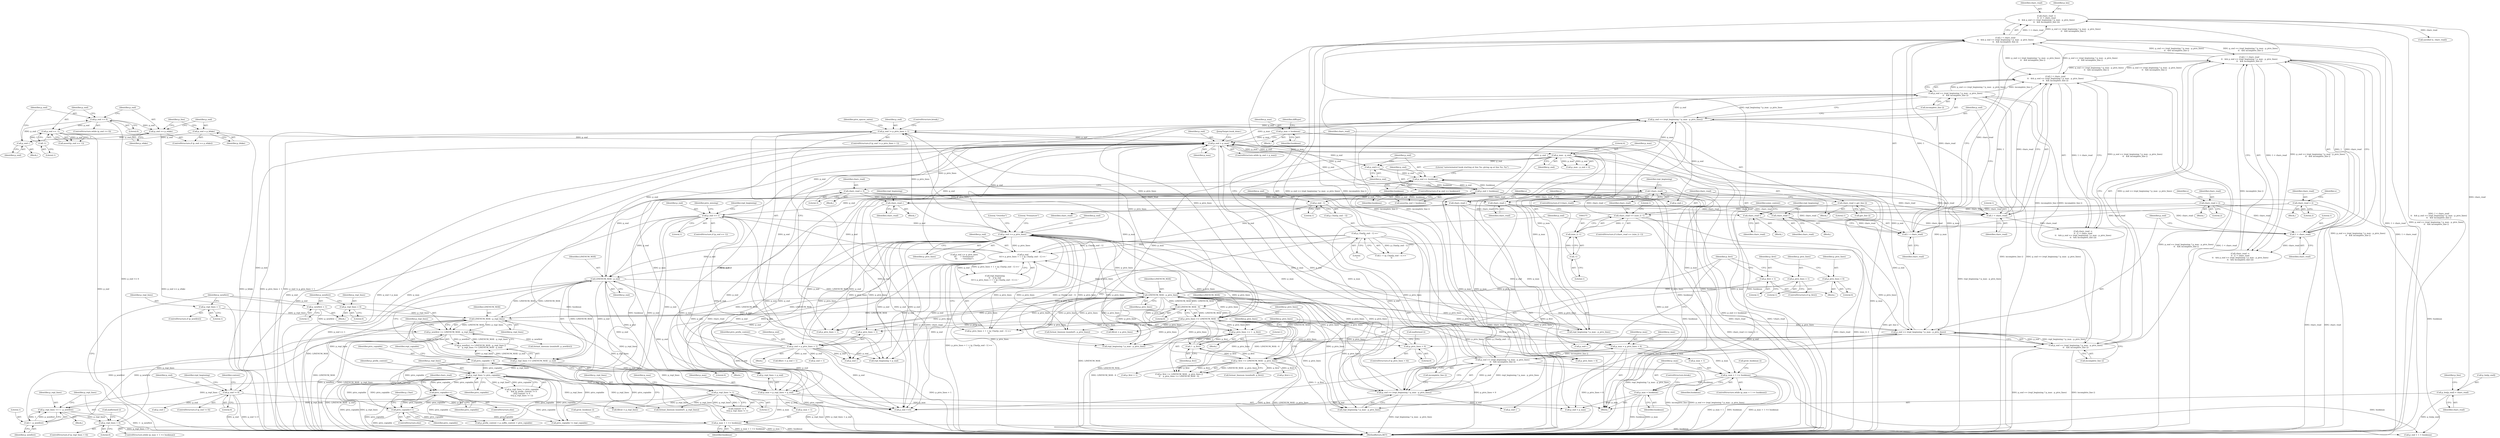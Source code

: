 digraph "0_savannah_0c08d7a902c6fdd49b704623a12d8d672ef18944@API" {
"1000968" [label="(Call,p_len[p_end] = chars_read)"];
"1000954" [label="(Call,chars_read -=\n\t\t  (1 < chars_read\n\t\t   && p_end == (repl_beginning ? p_max : p_ptrn_lines)\n\t\t   && incomplete_line ()))"];
"1000956" [label="(Call,1 < chars_read\n\t\t   && p_end == (repl_beginning ? p_max : p_ptrn_lines)\n\t\t   && incomplete_line ())"];
"1000957" [label="(Call,1 < chars_read)"];
"1000904" [label="(Call,chars_read = 2)"];
"1000920" [label="(Call,chars_read--)"];
"1000891" [label="(Call,chars_read--)"];
"1000382" [label="(Call,!chars_read)"];
"1000372" [label="(Call,chars_read == (size_t) -1)"];
"1000368" [label="(Call,chars_read = get_line ())"];
"1000374" [label="(Call,(size_t) -1)"];
"1000376" [label="(Call,-1)"];
"1000404" [label="(Call,chars_read = 3)"];
"1001158" [label="(Call,1 < chars_read\n\t\t   && p_end == (repl_beginning ? p_max : p_ptrn_lines)\n\t\t   && incomplete_line ())"];
"1001159" [label="(Call,1 < chars_read)"];
"1001103" [label="(Call,chars_read--)"];
"1001132" [label="(Call,chars_read--)"];
"1001116" [label="(Call,chars_read = 2)"];
"1001030" [label="(Call,1 < chars_read\n\t\t   && p_end == (repl_beginning ? p_max : p_ptrn_lines)\n\t\t   && incomplete_line ())"];
"1001031" [label="(Call,1 < chars_read)"];
"1001010" [label="(Call,chars_read--)"];
"1001034" [label="(Call,p_end == (repl_beginning ? p_max : p_ptrn_lines)\n\t\t   && incomplete_line ())"];
"1001035" [label="(Call,p_end == (repl_beginning ? p_max : p_ptrn_lines))"];
"1000427" [label="(Call,p_end < hunkmax)"];
"1000414" [label="(Call,p_end == hunkmax)"];
"1000411" [label="(Call,p_end++)"];
"1000364" [label="(Call,p_end < p_max)"];
"1001163" [label="(Call,p_end == (repl_beginning ? p_max : p_ptrn_lines))"];
"1000396" [label="(Call,p_max - p_end)"];
"1000693" [label="(Call,p_end <= p_ptrn_lines)"];
"1000657" [label="(Call,p_end == 1)"];
"1000642" [label="(Call,p_end\n\t\t\t!= p_ptrn_lines + 1 + (p_Char[p_end - 1] == '\n'))"];
"1000651" [label="(Call,p_end - 1)"];
"1000590" [label="(Call,LINENUM_MAX - p_ptrn_lines)"];
"1000595" [label="(Call,LINENUM_MAX - 6)"];
"1000831" [label="(Call,LINENUM_MAX - p_repl_lines)"];
"1000836" [label="(Call,LINENUM_MAX - p_end)"];
"1000664" [label="(Call,p_end = p_ptrn_lines + 1)"];
"1000593" [label="(Call,p_ptrn_lines >= LINENUM_MAX - 6)"];
"1000809" [label="(Call,p_repl_lines < 0)"];
"1000803" [label="(Call,p_repl_lines += 1 - p_newfirst)"];
"1000805" [label="(Call,1 - p_newfirst)"];
"1000829" [label="(Call,p_newfirst >= LINENUM_MAX - p_repl_lines)"];
"1000824" [label="(Call,p_newfirst = 1)"];
"1000870" [label="(Call,p_repl_lines != 1)"];
"1000859" [label="(Call,p_repl_lines != ptrn_copiable)"];
"1000834" [label="(Call,p_repl_lines >= LINENUM_MAX - p_end)"];
"1001154" [label="(Call,ptrn_copiable++)"];
"1000266" [label="(Call,ptrn_copiable = 0)"];
"1001089" [label="(Call,ptrn_copiable++)"];
"1000816" [label="(Call,p_repl_lines = 1)"];
"1000821" [label="(Call,p_repl_lines = 0)"];
"1000568" [label="(Call,p_ptrn_lines < 0)"];
"1000562" [label="(Call,p_ptrn_lines += 1 - p_first)"];
"1000564" [label="(Call,1 - p_first)"];
"1000588" [label="(Call,p_first >= LINENUM_MAX - p_ptrn_lines)"];
"1000583" [label="(Call,p_first = 1)"];
"1000580" [label="(Call,p_ptrn_lines = 0)"];
"1000575" [label="(Call,p_ptrn_lines = 1)"];
"1000648" [label="(Call,p_Char[p_end - 1] == '\n')"];
"1000473" [label="(Call,p_end != 0)"];
"1000961" [label="(Call,p_end == (repl_beginning ? p_max : p_ptrn_lines))"];
"1001068" [label="(Call,p_end != p_ptrn_lines + 1)"];
"1000181" [label="(Call,p_end == -1)"];
"1000163" [label="(Call,p_end >= 0)"];
"1000178" [label="(Call,p_end--)"];
"1000171" [label="(Call,p_end = p_bfake)"];
"1000168" [label="(Call,p_end == p_efake)"];
"1000183" [label="(Call,-1)"];
"1000616" [label="(Call,p_max = hunkmax)"];
"1000605" [label="(Call,p_max + 1 >= hunkmax)"];
"1000599" [label="(Call,p_max = p_ptrn_lines + 6)"];
"1000197" [label="(Call,p_max = hunkmax)"];
"1000840" [label="(Call,p_max = p_repl_lines + p_end)"];
"1000846" [label="(Call,p_max + 1 >= hunkmax)"];
"1000960" [label="(Call,p_end == (repl_beginning ? p_max : p_ptrn_lines)\n\t\t   && incomplete_line ())"];
"1001162" [label="(Call,p_end == (repl_beginning ? p_max : p_ptrn_lines)\n\t\t   && incomplete_line ())"];
"1000426" [label="(Call,assert(p_end < hunkmax))"];
"1000584" [label="(Identifier,p_first)"];
"1000167" [label="(ControlStructure,if (p_end == p_efake))"];
"1000812" [label="(Call,malformed ())"];
"1000658" [label="(Identifier,p_end)"];
"1001159" [label="(Call,1 < chars_read)"];
"1000581" [label="(Identifier,p_ptrn_lines)"];
"1002772" [label="(MethodReturn,RET)"];
"1001161" [label="(Identifier,chars_read)"];
"1000808" [label="(ControlStructure,if (p_repl_lines < 0))"];
"1000570" [label="(Literal,0)"];
"1000665" [label="(Identifier,p_end)"];
"1000807" [label="(Identifier,p_newfirst)"];
"1000266" [label="(Call,ptrn_copiable = 0)"];
"1000577" [label="(Literal,1)"];
"1000963" [label="(Call,repl_beginning ? p_max : p_ptrn_lines)"];
"1001030" [label="(Call,1 < chars_read\n\t\t   && p_end == (repl_beginning ? p_max : p_ptrn_lines)\n\t\t   && incomplete_line ())"];
"1000811" [label="(Literal,0)"];
"1000657" [label="(Call,p_end == 1)"];
"1001067" [label="(ControlStructure,if (p_end != p_ptrn_lines + 1))"];
"1000580" [label="(Call,p_ptrn_lines = 0)"];
"1000208" [label="(Block,)"];
"1000427" [label="(Call,p_end < hunkmax)"];
"1001070" [label="(Call,p_ptrn_lines + 1)"];
"1000601" [label="(Call,p_ptrn_lines + 6)"];
"1000587" [label="(Call,p_first >= LINENUM_MAX - p_ptrn_lines ||\n\t\t    p_ptrn_lines >= LINENUM_MAX - 6)"];
"1000616" [label="(Call,p_max = hunkmax)"];
"1000656" [label="(ControlStructure,if (p_end == 1))"];
"1000640" [label="(Call,repl_beginning\n\t\t    || (p_end\n\t\t\t!= p_ptrn_lines + 1 + (p_Char[p_end - 1] == '\n')))"];
"1000582" [label="(Literal,0)"];
"1000381" [label="(ControlStructure,if (!chars_read))"];
"1000562" [label="(Call,p_ptrn_lines += 1 - p_first)"];
"1000872" [label="(Literal,1)"];
"1000162" [label="(ControlStructure,while (p_end >= 0))"];
"1000646" [label="(Call,1 + (p_Char[p_end - 1] == '\n'))"];
"1000897" [label="(Identifier,s)"];
"1000475" [label="(Literal,0)"];
"1000818" [label="(Literal,1)"];
"1001319" [label="(Call,p_first++)"];
"1001158" [label="(Call,1 < chars_read\n\t\t   && p_end == (repl_beginning ? p_max : p_ptrn_lines)\n\t\t   && incomplete_line ())"];
"1000829" [label="(Call,p_newfirst >= LINENUM_MAX - p_repl_lines)"];
"1000835" [label="(Identifier,p_repl_lines)"];
"1000151" [label="(Block,)"];
"1000197" [label="(Call,p_max = hunkmax)"];
"1000803" [label="(Call,p_repl_lines += 1 - p_newfirst)"];
"1000547" [label="(Block,)"];
"1000832" [label="(Identifier,LINENUM_MAX)"];
"1000585" [label="(Literal,1)"];
"1000180" [label="(Call,assert(p_end == -1))"];
"1000816" [label="(Call,p_repl_lines = 1)"];
"1000654" [label="(Literal,'\n')"];
"1000961" [label="(Call,p_end == (repl_beginning ? p_max : p_ptrn_lines))"];
"1000573" [label="(ControlStructure,if (p_first))"];
"1001145" [label="(Identifier,some_context)"];
"1000972" [label="(Identifier,chars_read)"];
"1000644" [label="(Call,p_ptrn_lines + 1 + (p_Char[p_end - 1] == '\n'))"];
"1000821" [label="(Call,p_repl_lines = 0)"];
"1000165" [label="(Literal,0)"];
"1000171" [label="(Call,p_end = p_bfake)"];
"1000568" [label="(Call,p_ptrn_lines < 0)"];
"1000366" [label="(Identifier,p_max)"];
"1000172" [label="(Identifier,p_end)"];
"1000415" [label="(Identifier,p_end)"];
"1000576" [label="(Identifier,p_ptrn_lines)"];
"1000830" [label="(Identifier,p_newfirst)"];
"1000837" [label="(Identifier,LINENUM_MAX)"];
"1000564" [label="(Call,1 - p_first)"];
"1001384" [label="(Call,p_prefix_context + p_suffix_context < ptrn_copiable)"];
"1000178" [label="(Call,p_end--)"];
"1000891" [label="(Call,chars_read--)"];
"1001096" [label="(ControlStructure,break;)"];
"1000163" [label="(Call,p_end >= 0)"];
"1000609" [label="(Identifier,hunkmax)"];
"1000271" [label="(Identifier,repl_copiable)"];
"1000968" [label="(Call,p_len[p_end] = chars_read)"];
"1001036" [label="(Identifier,p_end)"];
"1000371" [label="(ControlStructure,if (chars_read == (size_t) -1))"];
"1001165" [label="(Call,repl_beginning ? p_max : p_ptrn_lines)"];
"1000824" [label="(Call,p_newfirst = 1)"];
"1001118" [label="(Literal,2)"];
"1000871" [label="(Identifier,p_repl_lines)"];
"1000612" [label="(Call,grow_hunkmax ())"];
"1000906" [label="(Literal,2)"];
"1000786" [label="(Block,)"];
"1001207" [label="(JumpTarget,hunk_done:)"];
"1001089" [label="(Call,ptrn_copiable++)"];
"1000814" [label="(ControlStructure,if (p_newfirst))"];
"1000563" [label="(Identifier,p_ptrn_lines)"];
"1000510" [label="(Call,p_end--)"];
"1000960" [label="(Call,p_end == (repl_beginning ? p_max : p_ptrn_lines)\n\t\t   && incomplete_line ())"];
"1000642" [label="(Call,p_end\n\t\t\t!= p_ptrn_lines + 1 + (p_Char[p_end - 1] == '\n'))"];
"1000449" [label="(Block,)"];
"1000920" [label="(Call,chars_read--)"];
"1000845" [label="(ControlStructure,while (p_max + 1 >= hunkmax))"];
"1001160" [label="(Literal,1)"];
"1001156" [label="(Call,chars_read -=\n\t\t  (1 < chars_read\n\t\t   && p_end == (repl_beginning ? p_max : p_ptrn_lines)\n\t\t   && incomplete_line ()))"];
"1001253" [label="(Call,fillcnt = p_repl_lines)"];
"1001132" [label="(Call,chars_read--)"];
"1000957" [label="(Call,1 < chars_read)"];
"1000593" [label="(Call,p_ptrn_lines >= LINENUM_MAX - 6)"];
"1001190" [label="(Call,p_end--)"];
"1000826" [label="(Literal,1)"];
"1000164" [label="(Identifier,p_end)"];
"1001062" [label="(Call,p_end--)"];
"1001090" [label="(Identifier,ptrn_copiable)"];
"1000181" [label="(Call,p_end == -1)"];
"1000597" [label="(Literal,6)"];
"1000954" [label="(Call,chars_read -=\n\t\t  (1 < chars_read\n\t\t   && p_end == (repl_beginning ? p_max : p_ptrn_lines)\n\t\t   && incomplete_line ()))"];
"1001075" [label="(Identifier,ptrn_spaces_eaten)"];
"1000170" [label="(Identifier,p_efake)"];
"1000199" [label="(Identifier,hunkmax)"];
"1002680" [label="(Call,p_end + 1 < hunkmax)"];
"1000695" [label="(Identifier,p_ptrn_lines)"];
"1000921" [label="(Identifier,chars_read)"];
"1000870" [label="(Call,p_repl_lines != 1)"];
"1000694" [label="(Identifier,p_end)"];
"1000752" [label="(Call,p_end--)"];
"1000831" [label="(Call,LINENUM_MAX - p_repl_lines)"];
"1001014" [label="(Identifier,repl_beginning)"];
"1000429" [label="(Identifier,hunkmax)"];
"1000675" [label="(Call,fillsrc = p_end + 1)"];
"1001093" [label="(Identifier,p_Char)"];
"1002731" [label="(Call,format_linenum (numbuf1, p_ptrn_lines))"];
"1000418" [label="(Literal,\"unterminated hunk starting at line %s; giving up at line %s: %s\")"];
"1001256" [label="(Call,p_end = p_max)"];
"1001381" [label="(Call,p_first > 1)"];
"1000847" [label="(Call,p_max + 1)"];
"1001210" [label="(Call,p_end >=0)"];
"1000176" [label="(Identifier,p_line)"];
"1001031" [label="(Call,1 < chars_read)"];
"1000428" [label="(Identifier,p_end)"];
"1001169" [label="(Call,incomplete_line ())"];
"1000595" [label="(Call,LINENUM_MAX - 6)"];
"1001007" [label="(Block,)"];
"1000917" [label="(Block,)"];
"1000662" [label="(Identifier,ptrn_missing)"];
"1000376" [label="(Call,-1)"];
"1000809" [label="(Call,p_repl_lines < 0)"];
"1000387" [label="(Identifier,repl_beginning)"];
"1000473" [label="(Call,p_end != 0)"];
"1000805" [label="(Call,1 - p_newfirst)"];
"1001129" [label="(Block,)"];
"1000416" [label="(Identifier,hunkmax)"];
"1000858" [label="(Call,p_repl_lines != ptrn_copiable\n\t\t    && (p_prefix_context != 0\n\t\t\t|| context != 0\n\t\t\t|| p_repl_lines != 1))"];
"1000565" [label="(Literal,1)"];
"1000369" [label="(Identifier,chars_read)"];
"1000412" [label="(Identifier,p_end)"];
"1001163" [label="(Call,p_end == (repl_beginning ? p_max : p_ptrn_lines))"];
"1000380" [label="(Literal,1)"];
"1000693" [label="(Call,p_end <= p_ptrn_lines)"];
"1001035" [label="(Call,p_end == (repl_beginning ? p_max : p_ptrn_lines))"];
"1000591" [label="(Identifier,LINENUM_MAX)"];
"1000825" [label="(Identifier,p_newfirst)"];
"1000866" [label="(Call,context != 0\n\t\t\t|| p_repl_lines != 1)"];
"1000820" [label="(Block,)"];
"1001157" [label="(Identifier,chars_read)"];
"1000479" [label="(Identifier,repl_beginning)"];
"1000575" [label="(Call,p_ptrn_lines = 1)"];
"1001034" [label="(Call,p_end == (repl_beginning ? p_max : p_ptrn_lines)\n\t\t   && incomplete_line ())"];
"1000677" [label="(Call,p_end + 1)"];
"1000861" [label="(Identifier,ptrn_copiable)"];
"1000267" [label="(Identifier,ptrn_copiable)"];
"1001154" [label="(Call,ptrn_copiable++)"];
"1001123" [label="(Identifier,s)"];
"1000653" [label="(Literal,1)"];
"1000583" [label="(Call,p_first = 1)"];
"1000405" [label="(Identifier,chars_read)"];
"1000969" [label="(Call,p_len[p_end])"];
"1000840" [label="(Call,p_max = p_repl_lines + p_end)"];
"1001162" [label="(Call,p_end == (repl_beginning ? p_max : p_ptrn_lines)\n\t\t   && incomplete_line ())"];
"1000683" [label="(Call,fillcnt = p_ptrn_lines)"];
"1000834" [label="(Call,p_repl_lines >= LINENUM_MAX - p_end)"];
"1000859" [label="(Call,p_repl_lines != ptrn_copiable)"];
"1000652" [label="(Identifier,p_end)"];
"1000372" [label="(Call,chars_read == (size_t) -1)"];
"1001153" [label="(ControlStructure,else)"];
"1000168" [label="(Call,p_end == p_efake)"];
"1000666" [label="(Call,p_ptrn_lines + 1)"];
"1000958" [label="(Literal,1)"];
"1000905" [label="(Identifier,chars_read)"];
"1000579" [label="(Block,)"];
"1000397" [label="(Identifier,p_max)"];
"1000203" [label="(Identifier,difftype)"];
"1000904" [label="(Call,chars_read = 2)"];
"1000860" [label="(Identifier,p_repl_lines)"];
"1001068" [label="(Call,p_end != p_ptrn_lines + 1)"];
"1000268" [label="(Literal,0)"];
"1000689" [label="(Identifier,repl_beginning)"];
"1002728" [label="(Call,format_linenum (numbuf0, p_first))"];
"1000383" [label="(Identifier,chars_read)"];
"1000841" [label="(Identifier,p_max)"];
"1000569" [label="(Identifier,p_ptrn_lines)"];
"1001069" [label="(Identifier,p_end)"];
"1000959" [label="(Identifier,chars_read)"];
"1001037" [label="(Call,repl_beginning ? p_max : p_ptrn_lines)"];
"1002747" [label="(Call,format_linenum (numbuf1, p_repl_lines))"];
"1000956" [label="(Call,1 < chars_read\n\t\t   && p_end == (repl_beginning ? p_max : p_ptrn_lines)\n\t\t   && incomplete_line ())"];
"1000607" [label="(Identifier,p_max)"];
"1000606" [label="(Call,p_max + 1)"];
"1000169" [label="(Identifier,p_end)"];
"1000892" [label="(Identifier,chars_read)"];
"1000846" [label="(Call,p_max + 1 >= hunkmax)"];
"1000648" [label="(Call,p_Char[p_end - 1] == '\n')"];
"1000373" [label="(Identifier,chars_read)"];
"1000399" [label="(Literal,4)"];
"1000649" [label="(Call,p_Char[p_end - 1])"];
"1000198" [label="(Identifier,p_max)"];
"1000804" [label="(Identifier,p_repl_lines)"];
"1000472" [label="(ControlStructure,if (p_end != 0))"];
"1000571" [label="(Call,malformed ())"];
"1000173" [label="(Identifier,p_bfake)"];
"1000697" [label="(Literal,\"Overdue\")"];
"1000474" [label="(Identifier,p_end)"];
"1000374" [label="(Call,(size_t) -1)"];
"1000659" [label="(Literal,1)"];
"1000864" [label="(Identifier,p_prefix_context)"];
"1001109" [label="(Identifier,s)"];
"1001103" [label="(Call,chars_read--)"];
"1000183" [label="(Call,-1)"];
"1000406" [label="(Literal,3)"];
"1000365" [label="(Identifier,p_end)"];
"1000599" [label="(Call,p_max = p_ptrn_lines + 6)"];
"1002744" [label="(Call,format_linenum (numbuf0, p_newfirst))"];
"1000617" [label="(Identifier,p_max)"];
"1000850" [label="(Identifier,hunkmax)"];
"1000382" [label="(Call,!chars_read)"];
"1000400" [label="(Block,)"];
"1000692" [label="(Call,p_end <= p_ptrn_lines\n\t\t\t      ? \"Premature\"\n\t\t\t      : \"Overdue\")"];
"1000414" [label="(Call,p_end == hunkmax)"];
"1000975" [label="(Identifier,p_line)"];
"1000594" [label="(Identifier,p_ptrn_lines)"];
"1000696" [label="(Literal,\"Premature\")"];
"1000810" [label="(Identifier,p_repl_lines)"];
"1000600" [label="(Identifier,p_max)"];
"1000370" [label="(Call,get_line ())"];
"1000590" [label="(Call,LINENUM_MAX - p_ptrn_lines)"];
"1000670" [label="(Identifier,ptrn_prefix_context)"];
"1000842" [label="(Call,p_repl_lines + p_end)"];
"1000413" [label="(ControlStructure,if (p_end == hunkmax))"];
"1000182" [label="(Identifier,p_end)"];
"1000822" [label="(Identifier,p_repl_lines)"];
"1001264" [label="(Call,ptrn_copiable != repl_copiable)"];
"1001104" [label="(Identifier,chars_read)"];
"1001033" [label="(Identifier,chars_read)"];
"1000651" [label="(Call,p_end - 1)"];
"1000955" [label="(Identifier,chars_read)"];
"1000411" [label="(Call,p_end++)"];
"1000619" [label="(ControlStructure,break;)"];
"1001028" [label="(Call,chars_read -=\n\t\t  (1 < chars_read\n\t\t   && p_end == (repl_beginning ? p_max : p_ptrn_lines)\n\t\t   && incomplete_line ()))"];
"1001155" [label="(Identifier,ptrn_copiable)"];
"1001133" [label="(Identifier,chars_read)"];
"1001011" [label="(Identifier,chars_read)"];
"1000404" [label="(Call,chars_read = 3)"];
"1000395" [label="(Call,p_max - p_end < 4)"];
"1000806" [label="(Literal,1)"];
"1000828" [label="(Call,p_newfirst >= LINENUM_MAX - p_repl_lines ||\n\t\t    p_repl_lines >= LINENUM_MAX - p_end)"];
"1001088" [label="(ControlStructure,else)"];
"1000377" [label="(Literal,1)"];
"1000396" [label="(Call,p_max - p_end)"];
"1000988" [label="(Call,p_end--)"];
"1000664" [label="(Call,p_end = p_ptrn_lines + 1)"];
"1000566" [label="(Identifier,p_first)"];
"1001117" [label="(Identifier,chars_read)"];
"1000493" [label="(Identifier,context)"];
"1000166" [label="(Block,)"];
"1000367" [label="(Block,)"];
"1000970" [label="(Identifier,p_len)"];
"1000596" [label="(Identifier,LINENUM_MAX)"];
"1000179" [label="(Identifier,p_end)"];
"1000911" [label="(Identifier,s)"];
"1000567" [label="(ControlStructure,if (p_ptrn_lines < 0))"];
"1000589" [label="(Identifier,p_first)"];
"1000836" [label="(Call,LINENUM_MAX - p_end)"];
"1000605" [label="(Call,p_max + 1 >= hunkmax)"];
"1000643" [label="(Identifier,p_end)"];
"1000618" [label="(Identifier,hunkmax)"];
"1000853" [label="(Call,grow_hunkmax ())"];
"1000838" [label="(Identifier,p_end)"];
"1001164" [label="(Identifier,p_end)"];
"1000184" [label="(Literal,1)"];
"1000588" [label="(Call,p_first >= LINENUM_MAX - p_ptrn_lines)"];
"1000967" [label="(Call,incomplete_line ())"];
"1000724" [label="(Call,repl_beginning = p_end)"];
"1000368" [label="(Call,chars_read = get_line ())"];
"1000962" [label="(Identifier,p_end)"];
"1001041" [label="(Call,incomplete_line ())"];
"1000833" [label="(Identifier,p_repl_lines)"];
"1001010" [label="(Call,chars_read--)"];
"1000364" [label="(Call,p_end < p_max)"];
"1001112" [label="(Block,)"];
"1000977" [label="(Call,savebuf (s, chars_read))"];
"1000848" [label="(Identifier,p_max)"];
"1000900" [label="(Block,)"];
"1000934" [label="(Identifier,repl_beginning)"];
"1000817" [label="(Identifier,p_repl_lines)"];
"1000398" [label="(Identifier,p_end)"];
"1000823" [label="(Literal,0)"];
"1000592" [label="(Identifier,p_ptrn_lines)"];
"1000604" [label="(ControlStructure,while (p_max + 1 >= hunkmax))"];
"1000363" [label="(ControlStructure,while (p_end < p_max))"];
"1000660" [label="(Block,)"];
"1001032" [label="(Literal,1)"];
"1001116" [label="(Call,chars_read = 2)"];
"1000968" -> "1000449"  [label="AST: "];
"1000968" -> "1000972"  [label="CFG: "];
"1000969" -> "1000968"  [label="AST: "];
"1000972" -> "1000968"  [label="AST: "];
"1000975" -> "1000968"  [label="CFG: "];
"1000968" -> "1002772"  [label="DDG: p_len[p_end]"];
"1000954" -> "1000968"  [label="DDG: chars_read"];
"1000954" -> "1000449"  [label="AST: "];
"1000954" -> "1000956"  [label="CFG: "];
"1000955" -> "1000954"  [label="AST: "];
"1000956" -> "1000954"  [label="AST: "];
"1000970" -> "1000954"  [label="CFG: "];
"1000954" -> "1002772"  [label="DDG: 1 < chars_read\n\t\t   && p_end == (repl_beginning ? p_max : p_ptrn_lines)\n\t\t   && incomplete_line ()"];
"1000956" -> "1000954"  [label="DDG: 1 < chars_read"];
"1000956" -> "1000954"  [label="DDG: p_end == (repl_beginning ? p_max : p_ptrn_lines)\n\t\t   && incomplete_line ()"];
"1000957" -> "1000954"  [label="DDG: chars_read"];
"1000954" -> "1000977"  [label="DDG: chars_read"];
"1000956" -> "1000957"  [label="CFG: "];
"1000956" -> "1000960"  [label="CFG: "];
"1000957" -> "1000956"  [label="AST: "];
"1000960" -> "1000956"  [label="AST: "];
"1000956" -> "1002772"  [label="DDG: 1 < chars_read"];
"1000956" -> "1002772"  [label="DDG: p_end == (repl_beginning ? p_max : p_ptrn_lines)\n\t\t   && incomplete_line ()"];
"1000957" -> "1000956"  [label="DDG: 1"];
"1000957" -> "1000956"  [label="DDG: chars_read"];
"1001158" -> "1000956"  [label="DDG: p_end == (repl_beginning ? p_max : p_ptrn_lines)\n\t\t   && incomplete_line ()"];
"1001030" -> "1000956"  [label="DDG: p_end == (repl_beginning ? p_max : p_ptrn_lines)\n\t\t   && incomplete_line ()"];
"1000960" -> "1000956"  [label="DDG: p_end == (repl_beginning ? p_max : p_ptrn_lines)"];
"1000960" -> "1000956"  [label="DDG: incomplete_line ()"];
"1000956" -> "1001030"  [label="DDG: p_end == (repl_beginning ? p_max : p_ptrn_lines)\n\t\t   && incomplete_line ()"];
"1000956" -> "1001158"  [label="DDG: p_end == (repl_beginning ? p_max : p_ptrn_lines)\n\t\t   && incomplete_line ()"];
"1000957" -> "1000959"  [label="CFG: "];
"1000958" -> "1000957"  [label="AST: "];
"1000959" -> "1000957"  [label="AST: "];
"1000962" -> "1000957"  [label="CFG: "];
"1000904" -> "1000957"  [label="DDG: chars_read"];
"1000920" -> "1000957"  [label="DDG: chars_read"];
"1000891" -> "1000957"  [label="DDG: chars_read"];
"1000904" -> "1000900"  [label="AST: "];
"1000904" -> "1000906"  [label="CFG: "];
"1000905" -> "1000904"  [label="AST: "];
"1000906" -> "1000904"  [label="AST: "];
"1000911" -> "1000904"  [label="CFG: "];
"1000904" -> "1002772"  [label="DDG: chars_read"];
"1000904" -> "1000920"  [label="DDG: chars_read"];
"1000920" -> "1000917"  [label="AST: "];
"1000920" -> "1000921"  [label="CFG: "];
"1000921" -> "1000920"  [label="AST: "];
"1000934" -> "1000920"  [label="CFG: "];
"1000891" -> "1000920"  [label="DDG: chars_read"];
"1000891" -> "1000449"  [label="AST: "];
"1000891" -> "1000892"  [label="CFG: "];
"1000892" -> "1000891"  [label="AST: "];
"1000897" -> "1000891"  [label="CFG: "];
"1000891" -> "1002772"  [label="DDG: chars_read"];
"1000382" -> "1000891"  [label="DDG: chars_read"];
"1000404" -> "1000891"  [label="DDG: chars_read"];
"1000382" -> "1000381"  [label="AST: "];
"1000382" -> "1000383"  [label="CFG: "];
"1000383" -> "1000382"  [label="AST: "];
"1000387" -> "1000382"  [label="CFG: "];
"1000412" -> "1000382"  [label="CFG: "];
"1000382" -> "1002772"  [label="DDG: chars_read"];
"1000382" -> "1002772"  [label="DDG: !chars_read"];
"1000372" -> "1000382"  [label="DDG: chars_read"];
"1000382" -> "1001010"  [label="DDG: chars_read"];
"1000382" -> "1001031"  [label="DDG: chars_read"];
"1000382" -> "1001103"  [label="DDG: chars_read"];
"1000372" -> "1000371"  [label="AST: "];
"1000372" -> "1000374"  [label="CFG: "];
"1000373" -> "1000372"  [label="AST: "];
"1000374" -> "1000372"  [label="AST: "];
"1000380" -> "1000372"  [label="CFG: "];
"1000383" -> "1000372"  [label="CFG: "];
"1000372" -> "1002772"  [label="DDG: chars_read"];
"1000372" -> "1002772"  [label="DDG: chars_read == (size_t) -1"];
"1000372" -> "1002772"  [label="DDG: (size_t) -1"];
"1000368" -> "1000372"  [label="DDG: chars_read"];
"1000374" -> "1000372"  [label="DDG: -1"];
"1000368" -> "1000367"  [label="AST: "];
"1000368" -> "1000370"  [label="CFG: "];
"1000369" -> "1000368"  [label="AST: "];
"1000370" -> "1000368"  [label="AST: "];
"1000373" -> "1000368"  [label="CFG: "];
"1000368" -> "1002772"  [label="DDG: get_line ()"];
"1000374" -> "1000376"  [label="CFG: "];
"1000375" -> "1000374"  [label="AST: "];
"1000376" -> "1000374"  [label="AST: "];
"1000376" -> "1000374"  [label="DDG: 1"];
"1000376" -> "1000377"  [label="CFG: "];
"1000377" -> "1000376"  [label="AST: "];
"1000404" -> "1000400"  [label="AST: "];
"1000404" -> "1000406"  [label="CFG: "];
"1000405" -> "1000404"  [label="AST: "];
"1000406" -> "1000404"  [label="AST: "];
"1000412" -> "1000404"  [label="CFG: "];
"1000404" -> "1002772"  [label="DDG: chars_read"];
"1000404" -> "1001010"  [label="DDG: chars_read"];
"1000404" -> "1001031"  [label="DDG: chars_read"];
"1000404" -> "1001103"  [label="DDG: chars_read"];
"1001158" -> "1001156"  [label="AST: "];
"1001158" -> "1001159"  [label="CFG: "];
"1001158" -> "1001162"  [label="CFG: "];
"1001159" -> "1001158"  [label="AST: "];
"1001162" -> "1001158"  [label="AST: "];
"1001156" -> "1001158"  [label="CFG: "];
"1001158" -> "1002772"  [label="DDG: 1 < chars_read"];
"1001158" -> "1002772"  [label="DDG: p_end == (repl_beginning ? p_max : p_ptrn_lines)\n\t\t   && incomplete_line ()"];
"1001158" -> "1001030"  [label="DDG: p_end == (repl_beginning ? p_max : p_ptrn_lines)\n\t\t   && incomplete_line ()"];
"1001158" -> "1001156"  [label="DDG: 1 < chars_read"];
"1001158" -> "1001156"  [label="DDG: p_end == (repl_beginning ? p_max : p_ptrn_lines)\n\t\t   && incomplete_line ()"];
"1001159" -> "1001158"  [label="DDG: 1"];
"1001159" -> "1001158"  [label="DDG: chars_read"];
"1001030" -> "1001158"  [label="DDG: p_end == (repl_beginning ? p_max : p_ptrn_lines)\n\t\t   && incomplete_line ()"];
"1001162" -> "1001158"  [label="DDG: p_end == (repl_beginning ? p_max : p_ptrn_lines)"];
"1001162" -> "1001158"  [label="DDG: incomplete_line ()"];
"1001159" -> "1001161"  [label="CFG: "];
"1001160" -> "1001159"  [label="AST: "];
"1001161" -> "1001159"  [label="AST: "];
"1001164" -> "1001159"  [label="CFG: "];
"1001159" -> "1001156"  [label="DDG: chars_read"];
"1001103" -> "1001159"  [label="DDG: chars_read"];
"1001132" -> "1001159"  [label="DDG: chars_read"];
"1001116" -> "1001159"  [label="DDG: chars_read"];
"1001103" -> "1000449"  [label="AST: "];
"1001103" -> "1001104"  [label="CFG: "];
"1001104" -> "1001103"  [label="AST: "];
"1001109" -> "1001103"  [label="CFG: "];
"1001103" -> "1002772"  [label="DDG: chars_read"];
"1001103" -> "1001132"  [label="DDG: chars_read"];
"1001132" -> "1001129"  [label="AST: "];
"1001132" -> "1001133"  [label="CFG: "];
"1001133" -> "1001132"  [label="AST: "];
"1001145" -> "1001132"  [label="CFG: "];
"1001116" -> "1001132"  [label="DDG: chars_read"];
"1001116" -> "1001112"  [label="AST: "];
"1001116" -> "1001118"  [label="CFG: "];
"1001117" -> "1001116"  [label="AST: "];
"1001118" -> "1001116"  [label="AST: "];
"1001123" -> "1001116"  [label="CFG: "];
"1001116" -> "1002772"  [label="DDG: chars_read"];
"1001030" -> "1001028"  [label="AST: "];
"1001030" -> "1001031"  [label="CFG: "];
"1001030" -> "1001034"  [label="CFG: "];
"1001031" -> "1001030"  [label="AST: "];
"1001034" -> "1001030"  [label="AST: "];
"1001028" -> "1001030"  [label="CFG: "];
"1001030" -> "1002772"  [label="DDG: p_end == (repl_beginning ? p_max : p_ptrn_lines)\n\t\t   && incomplete_line ()"];
"1001030" -> "1002772"  [label="DDG: 1 < chars_read"];
"1001030" -> "1001028"  [label="DDG: 1 < chars_read"];
"1001030" -> "1001028"  [label="DDG: p_end == (repl_beginning ? p_max : p_ptrn_lines)\n\t\t   && incomplete_line ()"];
"1001031" -> "1001030"  [label="DDG: 1"];
"1001031" -> "1001030"  [label="DDG: chars_read"];
"1001034" -> "1001030"  [label="DDG: p_end == (repl_beginning ? p_max : p_ptrn_lines)"];
"1001034" -> "1001030"  [label="DDG: incomplete_line ()"];
"1001031" -> "1001033"  [label="CFG: "];
"1001032" -> "1001031"  [label="AST: "];
"1001033" -> "1001031"  [label="AST: "];
"1001036" -> "1001031"  [label="CFG: "];
"1001031" -> "1001028"  [label="DDG: chars_read"];
"1001010" -> "1001031"  [label="DDG: chars_read"];
"1001010" -> "1001007"  [label="AST: "];
"1001010" -> "1001011"  [label="CFG: "];
"1001011" -> "1001010"  [label="AST: "];
"1001014" -> "1001010"  [label="CFG: "];
"1001010" -> "1002772"  [label="DDG: chars_read"];
"1001034" -> "1001035"  [label="CFG: "];
"1001034" -> "1001041"  [label="CFG: "];
"1001035" -> "1001034"  [label="AST: "];
"1001041" -> "1001034"  [label="AST: "];
"1001034" -> "1002772"  [label="DDG: incomplete_line ()"];
"1001034" -> "1002772"  [label="DDG: p_end == (repl_beginning ? p_max : p_ptrn_lines)"];
"1001034" -> "1000960"  [label="DDG: incomplete_line ()"];
"1001035" -> "1001034"  [label="DDG: p_end"];
"1001035" -> "1001034"  [label="DDG: repl_beginning ? p_max : p_ptrn_lines"];
"1000960" -> "1001034"  [label="DDG: incomplete_line ()"];
"1001162" -> "1001034"  [label="DDG: incomplete_line ()"];
"1001034" -> "1001162"  [label="DDG: incomplete_line ()"];
"1001035" -> "1001037"  [label="CFG: "];
"1001036" -> "1001035"  [label="AST: "];
"1001037" -> "1001035"  [label="AST: "];
"1001041" -> "1001035"  [label="CFG: "];
"1001035" -> "1002772"  [label="DDG: repl_beginning ? p_max : p_ptrn_lines"];
"1000427" -> "1001035"  [label="DDG: p_end"];
"1000396" -> "1001035"  [label="DDG: p_max"];
"1000364" -> "1001035"  [label="DDG: p_max"];
"1000693" -> "1001035"  [label="DDG: p_ptrn_lines"];
"1000590" -> "1001035"  [label="DDG: p_ptrn_lines"];
"1000593" -> "1001035"  [label="DDG: p_ptrn_lines"];
"1001035" -> "1001062"  [label="DDG: p_end"];
"1001035" -> "1001068"  [label="DDG: p_end"];
"1000427" -> "1000426"  [label="AST: "];
"1000427" -> "1000429"  [label="CFG: "];
"1000428" -> "1000427"  [label="AST: "];
"1000429" -> "1000427"  [label="AST: "];
"1000426" -> "1000427"  [label="CFG: "];
"1000427" -> "1002772"  [label="DDG: hunkmax"];
"1000427" -> "1000364"  [label="DDG: p_end"];
"1000427" -> "1000414"  [label="DDG: hunkmax"];
"1000427" -> "1000426"  [label="DDG: p_end"];
"1000427" -> "1000426"  [label="DDG: hunkmax"];
"1000414" -> "1000427"  [label="DDG: p_end"];
"1000414" -> "1000427"  [label="DDG: hunkmax"];
"1000427" -> "1000473"  [label="DDG: p_end"];
"1000427" -> "1000605"  [label="DDG: hunkmax"];
"1000427" -> "1000651"  [label="DDG: p_end"];
"1000427" -> "1000657"  [label="DDG: p_end"];
"1000427" -> "1000724"  [label="DDG: p_end"];
"1000427" -> "1000752"  [label="DDG: p_end"];
"1000427" -> "1000836"  [label="DDG: p_end"];
"1000427" -> "1000840"  [label="DDG: p_end"];
"1000427" -> "1000842"  [label="DDG: p_end"];
"1000427" -> "1000846"  [label="DDG: hunkmax"];
"1000427" -> "1000961"  [label="DDG: p_end"];
"1000427" -> "1000988"  [label="DDG: p_end"];
"1000427" -> "1001062"  [label="DDG: p_end"];
"1000427" -> "1001068"  [label="DDG: p_end"];
"1000427" -> "1001163"  [label="DDG: p_end"];
"1000427" -> "1001190"  [label="DDG: p_end"];
"1000427" -> "1001210"  [label="DDG: p_end"];
"1000427" -> "1002680"  [label="DDG: hunkmax"];
"1000414" -> "1000413"  [label="AST: "];
"1000414" -> "1000416"  [label="CFG: "];
"1000415" -> "1000414"  [label="AST: "];
"1000416" -> "1000414"  [label="AST: "];
"1000418" -> "1000414"  [label="CFG: "];
"1000428" -> "1000414"  [label="CFG: "];
"1000414" -> "1002772"  [label="DDG: p_end == hunkmax"];
"1000411" -> "1000414"  [label="DDG: p_end"];
"1000846" -> "1000414"  [label="DDG: hunkmax"];
"1000605" -> "1000414"  [label="DDG: hunkmax"];
"1000411" -> "1000367"  [label="AST: "];
"1000411" -> "1000412"  [label="CFG: "];
"1000412" -> "1000411"  [label="AST: "];
"1000415" -> "1000411"  [label="CFG: "];
"1000364" -> "1000411"  [label="DDG: p_end"];
"1000396" -> "1000411"  [label="DDG: p_end"];
"1000364" -> "1000363"  [label="AST: "];
"1000364" -> "1000366"  [label="CFG: "];
"1000365" -> "1000364"  [label="AST: "];
"1000366" -> "1000364"  [label="AST: "];
"1000369" -> "1000364"  [label="CFG: "];
"1001207" -> "1000364"  [label="CFG: "];
"1000364" -> "1002772"  [label="DDG: p_end"];
"1000364" -> "1002772"  [label="DDG: p_end < p_max"];
"1000364" -> "1002772"  [label="DDG: p_max"];
"1001163" -> "1000364"  [label="DDG: p_end"];
"1000473" -> "1000364"  [label="DDG: p_end"];
"1000961" -> "1000364"  [label="DDG: p_end"];
"1001068" -> "1000364"  [label="DDG: p_end"];
"1000181" -> "1000364"  [label="DDG: p_end"];
"1000836" -> "1000364"  [label="DDG: p_end"];
"1000657" -> "1000364"  [label="DDG: p_end"];
"1000693" -> "1000364"  [label="DDG: p_end"];
"1000642" -> "1000364"  [label="DDG: p_end"];
"1000664" -> "1000364"  [label="DDG: p_end"];
"1000396" -> "1000364"  [label="DDG: p_max"];
"1000616" -> "1000364"  [label="DDG: p_max"];
"1000197" -> "1000364"  [label="DDG: p_max"];
"1000840" -> "1000364"  [label="DDG: p_max"];
"1000364" -> "1000396"  [label="DDG: p_max"];
"1000364" -> "1000396"  [label="DDG: p_end"];
"1000364" -> "1000961"  [label="DDG: p_max"];
"1000364" -> "1000963"  [label="DDG: p_max"];
"1000364" -> "1001037"  [label="DDG: p_max"];
"1000364" -> "1001163"  [label="DDG: p_max"];
"1000364" -> "1001165"  [label="DDG: p_max"];
"1000364" -> "1001210"  [label="DDG: p_end"];
"1000364" -> "1001256"  [label="DDG: p_max"];
"1001163" -> "1001162"  [label="AST: "];
"1001163" -> "1001165"  [label="CFG: "];
"1001164" -> "1001163"  [label="AST: "];
"1001165" -> "1001163"  [label="AST: "];
"1001169" -> "1001163"  [label="CFG: "];
"1001162" -> "1001163"  [label="CFG: "];
"1001163" -> "1002772"  [label="DDG: repl_beginning ? p_max : p_ptrn_lines"];
"1001163" -> "1001162"  [label="DDG: p_end"];
"1001163" -> "1001162"  [label="DDG: repl_beginning ? p_max : p_ptrn_lines"];
"1000396" -> "1001163"  [label="DDG: p_max"];
"1000693" -> "1001163"  [label="DDG: p_ptrn_lines"];
"1000590" -> "1001163"  [label="DDG: p_ptrn_lines"];
"1000593" -> "1001163"  [label="DDG: p_ptrn_lines"];
"1001163" -> "1001190"  [label="DDG: p_end"];
"1001163" -> "1001210"  [label="DDG: p_end"];
"1000396" -> "1000395"  [label="AST: "];
"1000396" -> "1000398"  [label="CFG: "];
"1000397" -> "1000396"  [label="AST: "];
"1000398" -> "1000396"  [label="AST: "];
"1000399" -> "1000396"  [label="CFG: "];
"1000396" -> "1002772"  [label="DDG: p_max"];
"1000396" -> "1000395"  [label="DDG: p_max"];
"1000396" -> "1000395"  [label="DDG: p_end"];
"1000396" -> "1000961"  [label="DDG: p_max"];
"1000396" -> "1000963"  [label="DDG: p_max"];
"1000396" -> "1001037"  [label="DDG: p_max"];
"1000396" -> "1001165"  [label="DDG: p_max"];
"1000396" -> "1001256"  [label="DDG: p_max"];
"1000693" -> "1000692"  [label="AST: "];
"1000693" -> "1000695"  [label="CFG: "];
"1000694" -> "1000693"  [label="AST: "];
"1000695" -> "1000693"  [label="AST: "];
"1000696" -> "1000693"  [label="CFG: "];
"1000697" -> "1000693"  [label="CFG: "];
"1000693" -> "1002772"  [label="DDG: p_ptrn_lines"];
"1000693" -> "1000562"  [label="DDG: p_ptrn_lines"];
"1000693" -> "1000642"  [label="DDG: p_ptrn_lines"];
"1000693" -> "1000644"  [label="DDG: p_ptrn_lines"];
"1000693" -> "1000664"  [label="DDG: p_ptrn_lines"];
"1000693" -> "1000666"  [label="DDG: p_ptrn_lines"];
"1000693" -> "1000683"  [label="DDG: p_ptrn_lines"];
"1000657" -> "1000693"  [label="DDG: p_end"];
"1000590" -> "1000693"  [label="DDG: p_ptrn_lines"];
"1000593" -> "1000693"  [label="DDG: p_ptrn_lines"];
"1000693" -> "1000724"  [label="DDG: p_end"];
"1000693" -> "1000752"  [label="DDG: p_end"];
"1000693" -> "1000836"  [label="DDG: p_end"];
"1000693" -> "1000840"  [label="DDG: p_end"];
"1000693" -> "1000842"  [label="DDG: p_end"];
"1000693" -> "1000961"  [label="DDG: p_ptrn_lines"];
"1000693" -> "1000963"  [label="DDG: p_ptrn_lines"];
"1000693" -> "1001037"  [label="DDG: p_ptrn_lines"];
"1000693" -> "1001068"  [label="DDG: p_ptrn_lines"];
"1000693" -> "1001070"  [label="DDG: p_ptrn_lines"];
"1000693" -> "1001165"  [label="DDG: p_ptrn_lines"];
"1000693" -> "1001210"  [label="DDG: p_end"];
"1000693" -> "1002731"  [label="DDG: p_ptrn_lines"];
"1000657" -> "1000656"  [label="AST: "];
"1000657" -> "1000659"  [label="CFG: "];
"1000658" -> "1000657"  [label="AST: "];
"1000659" -> "1000657"  [label="AST: "];
"1000662" -> "1000657"  [label="CFG: "];
"1000689" -> "1000657"  [label="CFG: "];
"1000657" -> "1002772"  [label="DDG: p_end == 1"];
"1000642" -> "1000657"  [label="DDG: p_end"];
"1000657" -> "1000724"  [label="DDG: p_end"];
"1000657" -> "1000752"  [label="DDG: p_end"];
"1000657" -> "1000836"  [label="DDG: p_end"];
"1000657" -> "1000840"  [label="DDG: p_end"];
"1000657" -> "1000842"  [label="DDG: p_end"];
"1000657" -> "1001210"  [label="DDG: p_end"];
"1000642" -> "1000640"  [label="AST: "];
"1000642" -> "1000644"  [label="CFG: "];
"1000643" -> "1000642"  [label="AST: "];
"1000644" -> "1000642"  [label="AST: "];
"1000640" -> "1000642"  [label="CFG: "];
"1000642" -> "1002772"  [label="DDG: p_ptrn_lines + 1 + (p_Char[p_end - 1] == '\n')"];
"1000642" -> "1000640"  [label="DDG: p_end"];
"1000642" -> "1000640"  [label="DDG: p_ptrn_lines + 1 + (p_Char[p_end - 1] == '\n')"];
"1000651" -> "1000642"  [label="DDG: p_end"];
"1000590" -> "1000642"  [label="DDG: p_ptrn_lines"];
"1000593" -> "1000642"  [label="DDG: p_ptrn_lines"];
"1000648" -> "1000642"  [label="DDG: p_Char[p_end - 1]"];
"1000648" -> "1000642"  [label="DDG: '\n'"];
"1000642" -> "1000724"  [label="DDG: p_end"];
"1000642" -> "1000752"  [label="DDG: p_end"];
"1000642" -> "1000836"  [label="DDG: p_end"];
"1000642" -> "1000840"  [label="DDG: p_end"];
"1000642" -> "1000842"  [label="DDG: p_end"];
"1000642" -> "1001210"  [label="DDG: p_end"];
"1000651" -> "1000649"  [label="AST: "];
"1000651" -> "1000653"  [label="CFG: "];
"1000652" -> "1000651"  [label="AST: "];
"1000653" -> "1000651"  [label="AST: "];
"1000649" -> "1000651"  [label="CFG: "];
"1000590" -> "1000588"  [label="AST: "];
"1000590" -> "1000592"  [label="CFG: "];
"1000591" -> "1000590"  [label="AST: "];
"1000592" -> "1000590"  [label="AST: "];
"1000588" -> "1000590"  [label="CFG: "];
"1000590" -> "1002772"  [label="DDG: LINENUM_MAX"];
"1000590" -> "1000562"  [label="DDG: p_ptrn_lines"];
"1000590" -> "1000588"  [label="DDG: LINENUM_MAX"];
"1000590" -> "1000588"  [label="DDG: p_ptrn_lines"];
"1000595" -> "1000590"  [label="DDG: LINENUM_MAX"];
"1000831" -> "1000590"  [label="DDG: LINENUM_MAX"];
"1000836" -> "1000590"  [label="DDG: LINENUM_MAX"];
"1000568" -> "1000590"  [label="DDG: p_ptrn_lines"];
"1000580" -> "1000590"  [label="DDG: p_ptrn_lines"];
"1000575" -> "1000590"  [label="DDG: p_ptrn_lines"];
"1000590" -> "1000593"  [label="DDG: p_ptrn_lines"];
"1000590" -> "1000595"  [label="DDG: LINENUM_MAX"];
"1000590" -> "1000599"  [label="DDG: p_ptrn_lines"];
"1000590" -> "1000601"  [label="DDG: p_ptrn_lines"];
"1000590" -> "1000644"  [label="DDG: p_ptrn_lines"];
"1000590" -> "1000664"  [label="DDG: p_ptrn_lines"];
"1000590" -> "1000666"  [label="DDG: p_ptrn_lines"];
"1000590" -> "1000683"  [label="DDG: p_ptrn_lines"];
"1000590" -> "1000831"  [label="DDG: LINENUM_MAX"];
"1000590" -> "1000961"  [label="DDG: p_ptrn_lines"];
"1000590" -> "1000963"  [label="DDG: p_ptrn_lines"];
"1000590" -> "1001037"  [label="DDG: p_ptrn_lines"];
"1000590" -> "1001068"  [label="DDG: p_ptrn_lines"];
"1000590" -> "1001070"  [label="DDG: p_ptrn_lines"];
"1000590" -> "1001165"  [label="DDG: p_ptrn_lines"];
"1000590" -> "1002731"  [label="DDG: p_ptrn_lines"];
"1000595" -> "1000593"  [label="AST: "];
"1000595" -> "1000597"  [label="CFG: "];
"1000596" -> "1000595"  [label="AST: "];
"1000597" -> "1000595"  [label="AST: "];
"1000593" -> "1000595"  [label="CFG: "];
"1000595" -> "1002772"  [label="DDG: LINENUM_MAX"];
"1000595" -> "1000593"  [label="DDG: LINENUM_MAX"];
"1000595" -> "1000593"  [label="DDG: 6"];
"1000595" -> "1000831"  [label="DDG: LINENUM_MAX"];
"1000831" -> "1000829"  [label="AST: "];
"1000831" -> "1000833"  [label="CFG: "];
"1000832" -> "1000831"  [label="AST: "];
"1000833" -> "1000831"  [label="AST: "];
"1000829" -> "1000831"  [label="CFG: "];
"1000831" -> "1002772"  [label="DDG: LINENUM_MAX"];
"1000831" -> "1000829"  [label="DDG: LINENUM_MAX"];
"1000831" -> "1000829"  [label="DDG: p_repl_lines"];
"1000836" -> "1000831"  [label="DDG: LINENUM_MAX"];
"1000809" -> "1000831"  [label="DDG: p_repl_lines"];
"1000816" -> "1000831"  [label="DDG: p_repl_lines"];
"1000821" -> "1000831"  [label="DDG: p_repl_lines"];
"1000831" -> "1000834"  [label="DDG: p_repl_lines"];
"1000831" -> "1000836"  [label="DDG: LINENUM_MAX"];
"1000831" -> "1000840"  [label="DDG: p_repl_lines"];
"1000831" -> "1000842"  [label="DDG: p_repl_lines"];
"1000831" -> "1000859"  [label="DDG: p_repl_lines"];
"1000836" -> "1000834"  [label="AST: "];
"1000836" -> "1000838"  [label="CFG: "];
"1000837" -> "1000836"  [label="AST: "];
"1000838" -> "1000836"  [label="AST: "];
"1000834" -> "1000836"  [label="CFG: "];
"1000836" -> "1002772"  [label="DDG: LINENUM_MAX"];
"1000836" -> "1000834"  [label="DDG: LINENUM_MAX"];
"1000836" -> "1000834"  [label="DDG: p_end"];
"1000664" -> "1000836"  [label="DDG: p_end"];
"1000836" -> "1000840"  [label="DDG: p_end"];
"1000836" -> "1000842"  [label="DDG: p_end"];
"1000836" -> "1001210"  [label="DDG: p_end"];
"1000664" -> "1000660"  [label="AST: "];
"1000664" -> "1000666"  [label="CFG: "];
"1000665" -> "1000664"  [label="AST: "];
"1000666" -> "1000664"  [label="AST: "];
"1000670" -> "1000664"  [label="CFG: "];
"1000664" -> "1002772"  [label="DDG: p_ptrn_lines + 1"];
"1000593" -> "1000664"  [label="DDG: p_ptrn_lines"];
"1000664" -> "1000675"  [label="DDG: p_end"];
"1000664" -> "1000677"  [label="DDG: p_end"];
"1000664" -> "1000724"  [label="DDG: p_end"];
"1000664" -> "1000752"  [label="DDG: p_end"];
"1000664" -> "1000840"  [label="DDG: p_end"];
"1000664" -> "1000842"  [label="DDG: p_end"];
"1000664" -> "1001210"  [label="DDG: p_end"];
"1000593" -> "1000587"  [label="AST: "];
"1000594" -> "1000593"  [label="AST: "];
"1000587" -> "1000593"  [label="CFG: "];
"1000593" -> "1002772"  [label="DDG: LINENUM_MAX - 6"];
"1000593" -> "1000562"  [label="DDG: p_ptrn_lines"];
"1000593" -> "1000587"  [label="DDG: p_ptrn_lines"];
"1000593" -> "1000587"  [label="DDG: LINENUM_MAX - 6"];
"1000593" -> "1000599"  [label="DDG: p_ptrn_lines"];
"1000593" -> "1000601"  [label="DDG: p_ptrn_lines"];
"1000593" -> "1000644"  [label="DDG: p_ptrn_lines"];
"1000593" -> "1000666"  [label="DDG: p_ptrn_lines"];
"1000593" -> "1000683"  [label="DDG: p_ptrn_lines"];
"1000593" -> "1000961"  [label="DDG: p_ptrn_lines"];
"1000593" -> "1000963"  [label="DDG: p_ptrn_lines"];
"1000593" -> "1001037"  [label="DDG: p_ptrn_lines"];
"1000593" -> "1001068"  [label="DDG: p_ptrn_lines"];
"1000593" -> "1001070"  [label="DDG: p_ptrn_lines"];
"1000593" -> "1001165"  [label="DDG: p_ptrn_lines"];
"1000593" -> "1002731"  [label="DDG: p_ptrn_lines"];
"1000809" -> "1000808"  [label="AST: "];
"1000809" -> "1000811"  [label="CFG: "];
"1000810" -> "1000809"  [label="AST: "];
"1000811" -> "1000809"  [label="AST: "];
"1000812" -> "1000809"  [label="CFG: "];
"1000830" -> "1000809"  [label="CFG: "];
"1000809" -> "1002772"  [label="DDG: p_repl_lines < 0"];
"1000803" -> "1000809"  [label="DDG: p_repl_lines"];
"1000803" -> "1000786"  [label="AST: "];
"1000803" -> "1000805"  [label="CFG: "];
"1000804" -> "1000803"  [label="AST: "];
"1000805" -> "1000803"  [label="AST: "];
"1000810" -> "1000803"  [label="CFG: "];
"1000803" -> "1002772"  [label="DDG: 1 - p_newfirst"];
"1000805" -> "1000803"  [label="DDG: 1"];
"1000805" -> "1000803"  [label="DDG: p_newfirst"];
"1000870" -> "1000803"  [label="DDG: p_repl_lines"];
"1000859" -> "1000803"  [label="DDG: p_repl_lines"];
"1000805" -> "1000807"  [label="CFG: "];
"1000806" -> "1000805"  [label="AST: "];
"1000807" -> "1000805"  [label="AST: "];
"1000829" -> "1000805"  [label="DDG: p_newfirst"];
"1000805" -> "1000829"  [label="DDG: p_newfirst"];
"1000829" -> "1000828"  [label="AST: "];
"1000830" -> "1000829"  [label="AST: "];
"1000835" -> "1000829"  [label="CFG: "];
"1000828" -> "1000829"  [label="CFG: "];
"1000829" -> "1002772"  [label="DDG: p_newfirst"];
"1000829" -> "1002772"  [label="DDG: LINENUM_MAX - p_repl_lines"];
"1000829" -> "1000828"  [label="DDG: p_newfirst"];
"1000829" -> "1000828"  [label="DDG: LINENUM_MAX - p_repl_lines"];
"1000824" -> "1000829"  [label="DDG: p_newfirst"];
"1000829" -> "1002744"  [label="DDG: p_newfirst"];
"1000824" -> "1000820"  [label="AST: "];
"1000824" -> "1000826"  [label="CFG: "];
"1000825" -> "1000824"  [label="AST: "];
"1000826" -> "1000824"  [label="AST: "];
"1000830" -> "1000824"  [label="CFG: "];
"1000870" -> "1000866"  [label="AST: "];
"1000870" -> "1000872"  [label="CFG: "];
"1000871" -> "1000870"  [label="AST: "];
"1000872" -> "1000870"  [label="AST: "];
"1000866" -> "1000870"  [label="CFG: "];
"1000870" -> "1002772"  [label="DDG: p_repl_lines"];
"1000870" -> "1000866"  [label="DDG: p_repl_lines"];
"1000870" -> "1000866"  [label="DDG: 1"];
"1000859" -> "1000870"  [label="DDG: p_repl_lines"];
"1000870" -> "1001253"  [label="DDG: p_repl_lines"];
"1000870" -> "1002747"  [label="DDG: p_repl_lines"];
"1000859" -> "1000858"  [label="AST: "];
"1000859" -> "1000861"  [label="CFG: "];
"1000860" -> "1000859"  [label="AST: "];
"1000861" -> "1000859"  [label="AST: "];
"1000864" -> "1000859"  [label="CFG: "];
"1000858" -> "1000859"  [label="CFG: "];
"1000859" -> "1002772"  [label="DDG: p_repl_lines"];
"1000859" -> "1002772"  [label="DDG: ptrn_copiable"];
"1000859" -> "1000858"  [label="DDG: p_repl_lines"];
"1000859" -> "1000858"  [label="DDG: ptrn_copiable"];
"1000834" -> "1000859"  [label="DDG: p_repl_lines"];
"1001154" -> "1000859"  [label="DDG: ptrn_copiable"];
"1000266" -> "1000859"  [label="DDG: ptrn_copiable"];
"1001089" -> "1000859"  [label="DDG: ptrn_copiable"];
"1000859" -> "1001089"  [label="DDG: ptrn_copiable"];
"1000859" -> "1001154"  [label="DDG: ptrn_copiable"];
"1000859" -> "1001253"  [label="DDG: p_repl_lines"];
"1000859" -> "1001264"  [label="DDG: ptrn_copiable"];
"1000859" -> "1001384"  [label="DDG: ptrn_copiable"];
"1000859" -> "1002747"  [label="DDG: p_repl_lines"];
"1000834" -> "1000828"  [label="AST: "];
"1000835" -> "1000834"  [label="AST: "];
"1000828" -> "1000834"  [label="CFG: "];
"1000834" -> "1002772"  [label="DDG: LINENUM_MAX - p_end"];
"1000834" -> "1000828"  [label="DDG: p_repl_lines"];
"1000834" -> "1000828"  [label="DDG: LINENUM_MAX - p_end"];
"1000834" -> "1000840"  [label="DDG: p_repl_lines"];
"1000834" -> "1000842"  [label="DDG: p_repl_lines"];
"1001154" -> "1001153"  [label="AST: "];
"1001154" -> "1001155"  [label="CFG: "];
"1001155" -> "1001154"  [label="AST: "];
"1001157" -> "1001154"  [label="CFG: "];
"1001154" -> "1002772"  [label="DDG: ptrn_copiable"];
"1001154" -> "1001089"  [label="DDG: ptrn_copiable"];
"1000266" -> "1001154"  [label="DDG: ptrn_copiable"];
"1001089" -> "1001154"  [label="DDG: ptrn_copiable"];
"1001154" -> "1001264"  [label="DDG: ptrn_copiable"];
"1001154" -> "1001384"  [label="DDG: ptrn_copiable"];
"1000266" -> "1000208"  [label="AST: "];
"1000266" -> "1000268"  [label="CFG: "];
"1000267" -> "1000266"  [label="AST: "];
"1000268" -> "1000266"  [label="AST: "];
"1000271" -> "1000266"  [label="CFG: "];
"1000266" -> "1002772"  [label="DDG: ptrn_copiable"];
"1000266" -> "1001089"  [label="DDG: ptrn_copiable"];
"1000266" -> "1001264"  [label="DDG: ptrn_copiable"];
"1000266" -> "1001384"  [label="DDG: ptrn_copiable"];
"1001089" -> "1001088"  [label="AST: "];
"1001089" -> "1001090"  [label="CFG: "];
"1001090" -> "1001089"  [label="AST: "];
"1001093" -> "1001089"  [label="CFG: "];
"1001089" -> "1002772"  [label="DDG: ptrn_copiable"];
"1001089" -> "1001264"  [label="DDG: ptrn_copiable"];
"1001089" -> "1001384"  [label="DDG: ptrn_copiable"];
"1000816" -> "1000814"  [label="AST: "];
"1000816" -> "1000818"  [label="CFG: "];
"1000817" -> "1000816"  [label="AST: "];
"1000818" -> "1000816"  [label="AST: "];
"1000830" -> "1000816"  [label="CFG: "];
"1000821" -> "1000820"  [label="AST: "];
"1000821" -> "1000823"  [label="CFG: "];
"1000822" -> "1000821"  [label="AST: "];
"1000823" -> "1000821"  [label="AST: "];
"1000825" -> "1000821"  [label="CFG: "];
"1000568" -> "1000567"  [label="AST: "];
"1000568" -> "1000570"  [label="CFG: "];
"1000569" -> "1000568"  [label="AST: "];
"1000570" -> "1000568"  [label="AST: "];
"1000571" -> "1000568"  [label="CFG: "];
"1000589" -> "1000568"  [label="CFG: "];
"1000568" -> "1002772"  [label="DDG: p_ptrn_lines < 0"];
"1000562" -> "1000568"  [label="DDG: p_ptrn_lines"];
"1000562" -> "1000547"  [label="AST: "];
"1000562" -> "1000564"  [label="CFG: "];
"1000563" -> "1000562"  [label="AST: "];
"1000564" -> "1000562"  [label="AST: "];
"1000569" -> "1000562"  [label="CFG: "];
"1000562" -> "1002772"  [label="DDG: 1 - p_first"];
"1000564" -> "1000562"  [label="DDG: 1"];
"1000564" -> "1000562"  [label="DDG: p_first"];
"1000564" -> "1000566"  [label="CFG: "];
"1000565" -> "1000564"  [label="AST: "];
"1000566" -> "1000564"  [label="AST: "];
"1000588" -> "1000564"  [label="DDG: p_first"];
"1000564" -> "1000588"  [label="DDG: p_first"];
"1000588" -> "1000587"  [label="AST: "];
"1000589" -> "1000588"  [label="AST: "];
"1000594" -> "1000588"  [label="CFG: "];
"1000587" -> "1000588"  [label="CFG: "];
"1000588" -> "1002772"  [label="DDG: p_first"];
"1000588" -> "1002772"  [label="DDG: LINENUM_MAX - p_ptrn_lines"];
"1000588" -> "1000587"  [label="DDG: p_first"];
"1000588" -> "1000587"  [label="DDG: LINENUM_MAX - p_ptrn_lines"];
"1000583" -> "1000588"  [label="DDG: p_first"];
"1000588" -> "1001319"  [label="DDG: p_first"];
"1000588" -> "1001381"  [label="DDG: p_first"];
"1000588" -> "1002728"  [label="DDG: p_first"];
"1000583" -> "1000579"  [label="AST: "];
"1000583" -> "1000585"  [label="CFG: "];
"1000584" -> "1000583"  [label="AST: "];
"1000585" -> "1000583"  [label="AST: "];
"1000589" -> "1000583"  [label="CFG: "];
"1000580" -> "1000579"  [label="AST: "];
"1000580" -> "1000582"  [label="CFG: "];
"1000581" -> "1000580"  [label="AST: "];
"1000582" -> "1000580"  [label="AST: "];
"1000584" -> "1000580"  [label="CFG: "];
"1000575" -> "1000573"  [label="AST: "];
"1000575" -> "1000577"  [label="CFG: "];
"1000576" -> "1000575"  [label="AST: "];
"1000577" -> "1000575"  [label="AST: "];
"1000589" -> "1000575"  [label="CFG: "];
"1000648" -> "1000646"  [label="AST: "];
"1000648" -> "1000654"  [label="CFG: "];
"1000649" -> "1000648"  [label="AST: "];
"1000654" -> "1000648"  [label="AST: "];
"1000646" -> "1000648"  [label="CFG: "];
"1000648" -> "1002772"  [label="DDG: p_Char[p_end - 1]"];
"1000648" -> "1000644"  [label="DDG: p_Char[p_end - 1]"];
"1000648" -> "1000644"  [label="DDG: '\n'"];
"1000648" -> "1000646"  [label="DDG: p_Char[p_end - 1]"];
"1000648" -> "1000646"  [label="DDG: '\n'"];
"1000473" -> "1000472"  [label="AST: "];
"1000473" -> "1000475"  [label="CFG: "];
"1000474" -> "1000473"  [label="AST: "];
"1000475" -> "1000473"  [label="AST: "];
"1000479" -> "1000473"  [label="CFG: "];
"1000493" -> "1000473"  [label="CFG: "];
"1000473" -> "1002772"  [label="DDG: p_end"];
"1000473" -> "1002772"  [label="DDG: p_end != 0"];
"1000473" -> "1000510"  [label="DDG: p_end"];
"1000473" -> "1001210"  [label="DDG: p_end"];
"1000961" -> "1000960"  [label="AST: "];
"1000961" -> "1000963"  [label="CFG: "];
"1000962" -> "1000961"  [label="AST: "];
"1000963" -> "1000961"  [label="AST: "];
"1000967" -> "1000961"  [label="CFG: "];
"1000960" -> "1000961"  [label="CFG: "];
"1000961" -> "1002772"  [label="DDG: repl_beginning ? p_max : p_ptrn_lines"];
"1000961" -> "1000960"  [label="DDG: p_end"];
"1000961" -> "1000960"  [label="DDG: repl_beginning ? p_max : p_ptrn_lines"];
"1000961" -> "1000988"  [label="DDG: p_end"];
"1000961" -> "1001210"  [label="DDG: p_end"];
"1001068" -> "1001067"  [label="AST: "];
"1001068" -> "1001070"  [label="CFG: "];
"1001069" -> "1001068"  [label="AST: "];
"1001070" -> "1001068"  [label="AST: "];
"1001075" -> "1001068"  [label="CFG: "];
"1001096" -> "1001068"  [label="CFG: "];
"1001068" -> "1002772"  [label="DDG: p_end != p_ptrn_lines + 1"];
"1001068" -> "1002772"  [label="DDG: p_ptrn_lines + 1"];
"1001068" -> "1001210"  [label="DDG: p_end"];
"1000181" -> "1000180"  [label="AST: "];
"1000181" -> "1000183"  [label="CFG: "];
"1000182" -> "1000181"  [label="AST: "];
"1000183" -> "1000181"  [label="AST: "];
"1000180" -> "1000181"  [label="CFG: "];
"1000181" -> "1002772"  [label="DDG: p_end"];
"1000181" -> "1000180"  [label="DDG: p_end"];
"1000181" -> "1000180"  [label="DDG: -1"];
"1000163" -> "1000181"  [label="DDG: p_end"];
"1000183" -> "1000181"  [label="DDG: 1"];
"1000163" -> "1000162"  [label="AST: "];
"1000163" -> "1000165"  [label="CFG: "];
"1000164" -> "1000163"  [label="AST: "];
"1000165" -> "1000163"  [label="AST: "];
"1000169" -> "1000163"  [label="CFG: "];
"1000182" -> "1000163"  [label="CFG: "];
"1000163" -> "1002772"  [label="DDG: p_end >= 0"];
"1000178" -> "1000163"  [label="DDG: p_end"];
"1000163" -> "1000168"  [label="DDG: p_end"];
"1000178" -> "1000166"  [label="AST: "];
"1000178" -> "1000179"  [label="CFG: "];
"1000179" -> "1000178"  [label="AST: "];
"1000164" -> "1000178"  [label="CFG: "];
"1000171" -> "1000178"  [label="DDG: p_end"];
"1000168" -> "1000178"  [label="DDG: p_end"];
"1000171" -> "1000167"  [label="AST: "];
"1000171" -> "1000173"  [label="CFG: "];
"1000172" -> "1000171"  [label="AST: "];
"1000173" -> "1000171"  [label="AST: "];
"1000176" -> "1000171"  [label="CFG: "];
"1000171" -> "1002772"  [label="DDG: p_bfake"];
"1000168" -> "1000167"  [label="AST: "];
"1000168" -> "1000170"  [label="CFG: "];
"1000169" -> "1000168"  [label="AST: "];
"1000170" -> "1000168"  [label="AST: "];
"1000172" -> "1000168"  [label="CFG: "];
"1000176" -> "1000168"  [label="CFG: "];
"1000168" -> "1002772"  [label="DDG: p_end == p_efake"];
"1000183" -> "1000184"  [label="CFG: "];
"1000184" -> "1000183"  [label="AST: "];
"1000616" -> "1000449"  [label="AST: "];
"1000616" -> "1000618"  [label="CFG: "];
"1000617" -> "1000616"  [label="AST: "];
"1000618" -> "1000616"  [label="AST: "];
"1000619" -> "1000616"  [label="CFG: "];
"1000616" -> "1002772"  [label="DDG: hunkmax"];
"1000616" -> "1002772"  [label="DDG: p_max"];
"1000605" -> "1000616"  [label="DDG: hunkmax"];
"1000616" -> "1001256"  [label="DDG: p_max"];
"1000605" -> "1000604"  [label="AST: "];
"1000605" -> "1000609"  [label="CFG: "];
"1000606" -> "1000605"  [label="AST: "];
"1000609" -> "1000605"  [label="AST: "];
"1000612" -> "1000605"  [label="CFG: "];
"1000617" -> "1000605"  [label="CFG: "];
"1000605" -> "1002772"  [label="DDG: p_max + 1 >= hunkmax"];
"1000605" -> "1002772"  [label="DDG: p_max + 1"];
"1000605" -> "1002772"  [label="DDG: hunkmax"];
"1000599" -> "1000605"  [label="DDG: p_max"];
"1000605" -> "1002680"  [label="DDG: hunkmax"];
"1000599" -> "1000449"  [label="AST: "];
"1000599" -> "1000601"  [label="CFG: "];
"1000600" -> "1000599"  [label="AST: "];
"1000601" -> "1000599"  [label="AST: "];
"1000607" -> "1000599"  [label="CFG: "];
"1000599" -> "1002772"  [label="DDG: p_ptrn_lines + 6"];
"1000599" -> "1000606"  [label="DDG: p_max"];
"1000197" -> "1000151"  [label="AST: "];
"1000197" -> "1000199"  [label="CFG: "];
"1000198" -> "1000197"  [label="AST: "];
"1000199" -> "1000197"  [label="AST: "];
"1000203" -> "1000197"  [label="CFG: "];
"1000197" -> "1002772"  [label="DDG: hunkmax"];
"1000197" -> "1002772"  [label="DDG: p_max"];
"1000840" -> "1000449"  [label="AST: "];
"1000840" -> "1000842"  [label="CFG: "];
"1000841" -> "1000840"  [label="AST: "];
"1000842" -> "1000840"  [label="AST: "];
"1000848" -> "1000840"  [label="CFG: "];
"1000840" -> "1002772"  [label="DDG: p_repl_lines + p_end"];
"1000840" -> "1000846"  [label="DDG: p_max"];
"1000840" -> "1000847"  [label="DDG: p_max"];
"1000840" -> "1001256"  [label="DDG: p_max"];
"1000846" -> "1000845"  [label="AST: "];
"1000846" -> "1000850"  [label="CFG: "];
"1000847" -> "1000846"  [label="AST: "];
"1000850" -> "1000846"  [label="AST: "];
"1000853" -> "1000846"  [label="CFG: "];
"1000860" -> "1000846"  [label="CFG: "];
"1000846" -> "1002772"  [label="DDG: hunkmax"];
"1000846" -> "1002772"  [label="DDG: p_max + 1 >= hunkmax"];
"1000846" -> "1002772"  [label="DDG: p_max + 1"];
"1000846" -> "1002680"  [label="DDG: hunkmax"];
"1000960" -> "1000967"  [label="CFG: "];
"1000967" -> "1000960"  [label="AST: "];
"1000960" -> "1002772"  [label="DDG: incomplete_line ()"];
"1000960" -> "1002772"  [label="DDG: p_end == (repl_beginning ? p_max : p_ptrn_lines)"];
"1001162" -> "1000960"  [label="DDG: incomplete_line ()"];
"1000960" -> "1001162"  [label="DDG: incomplete_line ()"];
"1001162" -> "1001169"  [label="CFG: "];
"1001169" -> "1001162"  [label="AST: "];
"1001162" -> "1002772"  [label="DDG: p_end == (repl_beginning ? p_max : p_ptrn_lines)"];
"1001162" -> "1002772"  [label="DDG: incomplete_line ()"];
}
